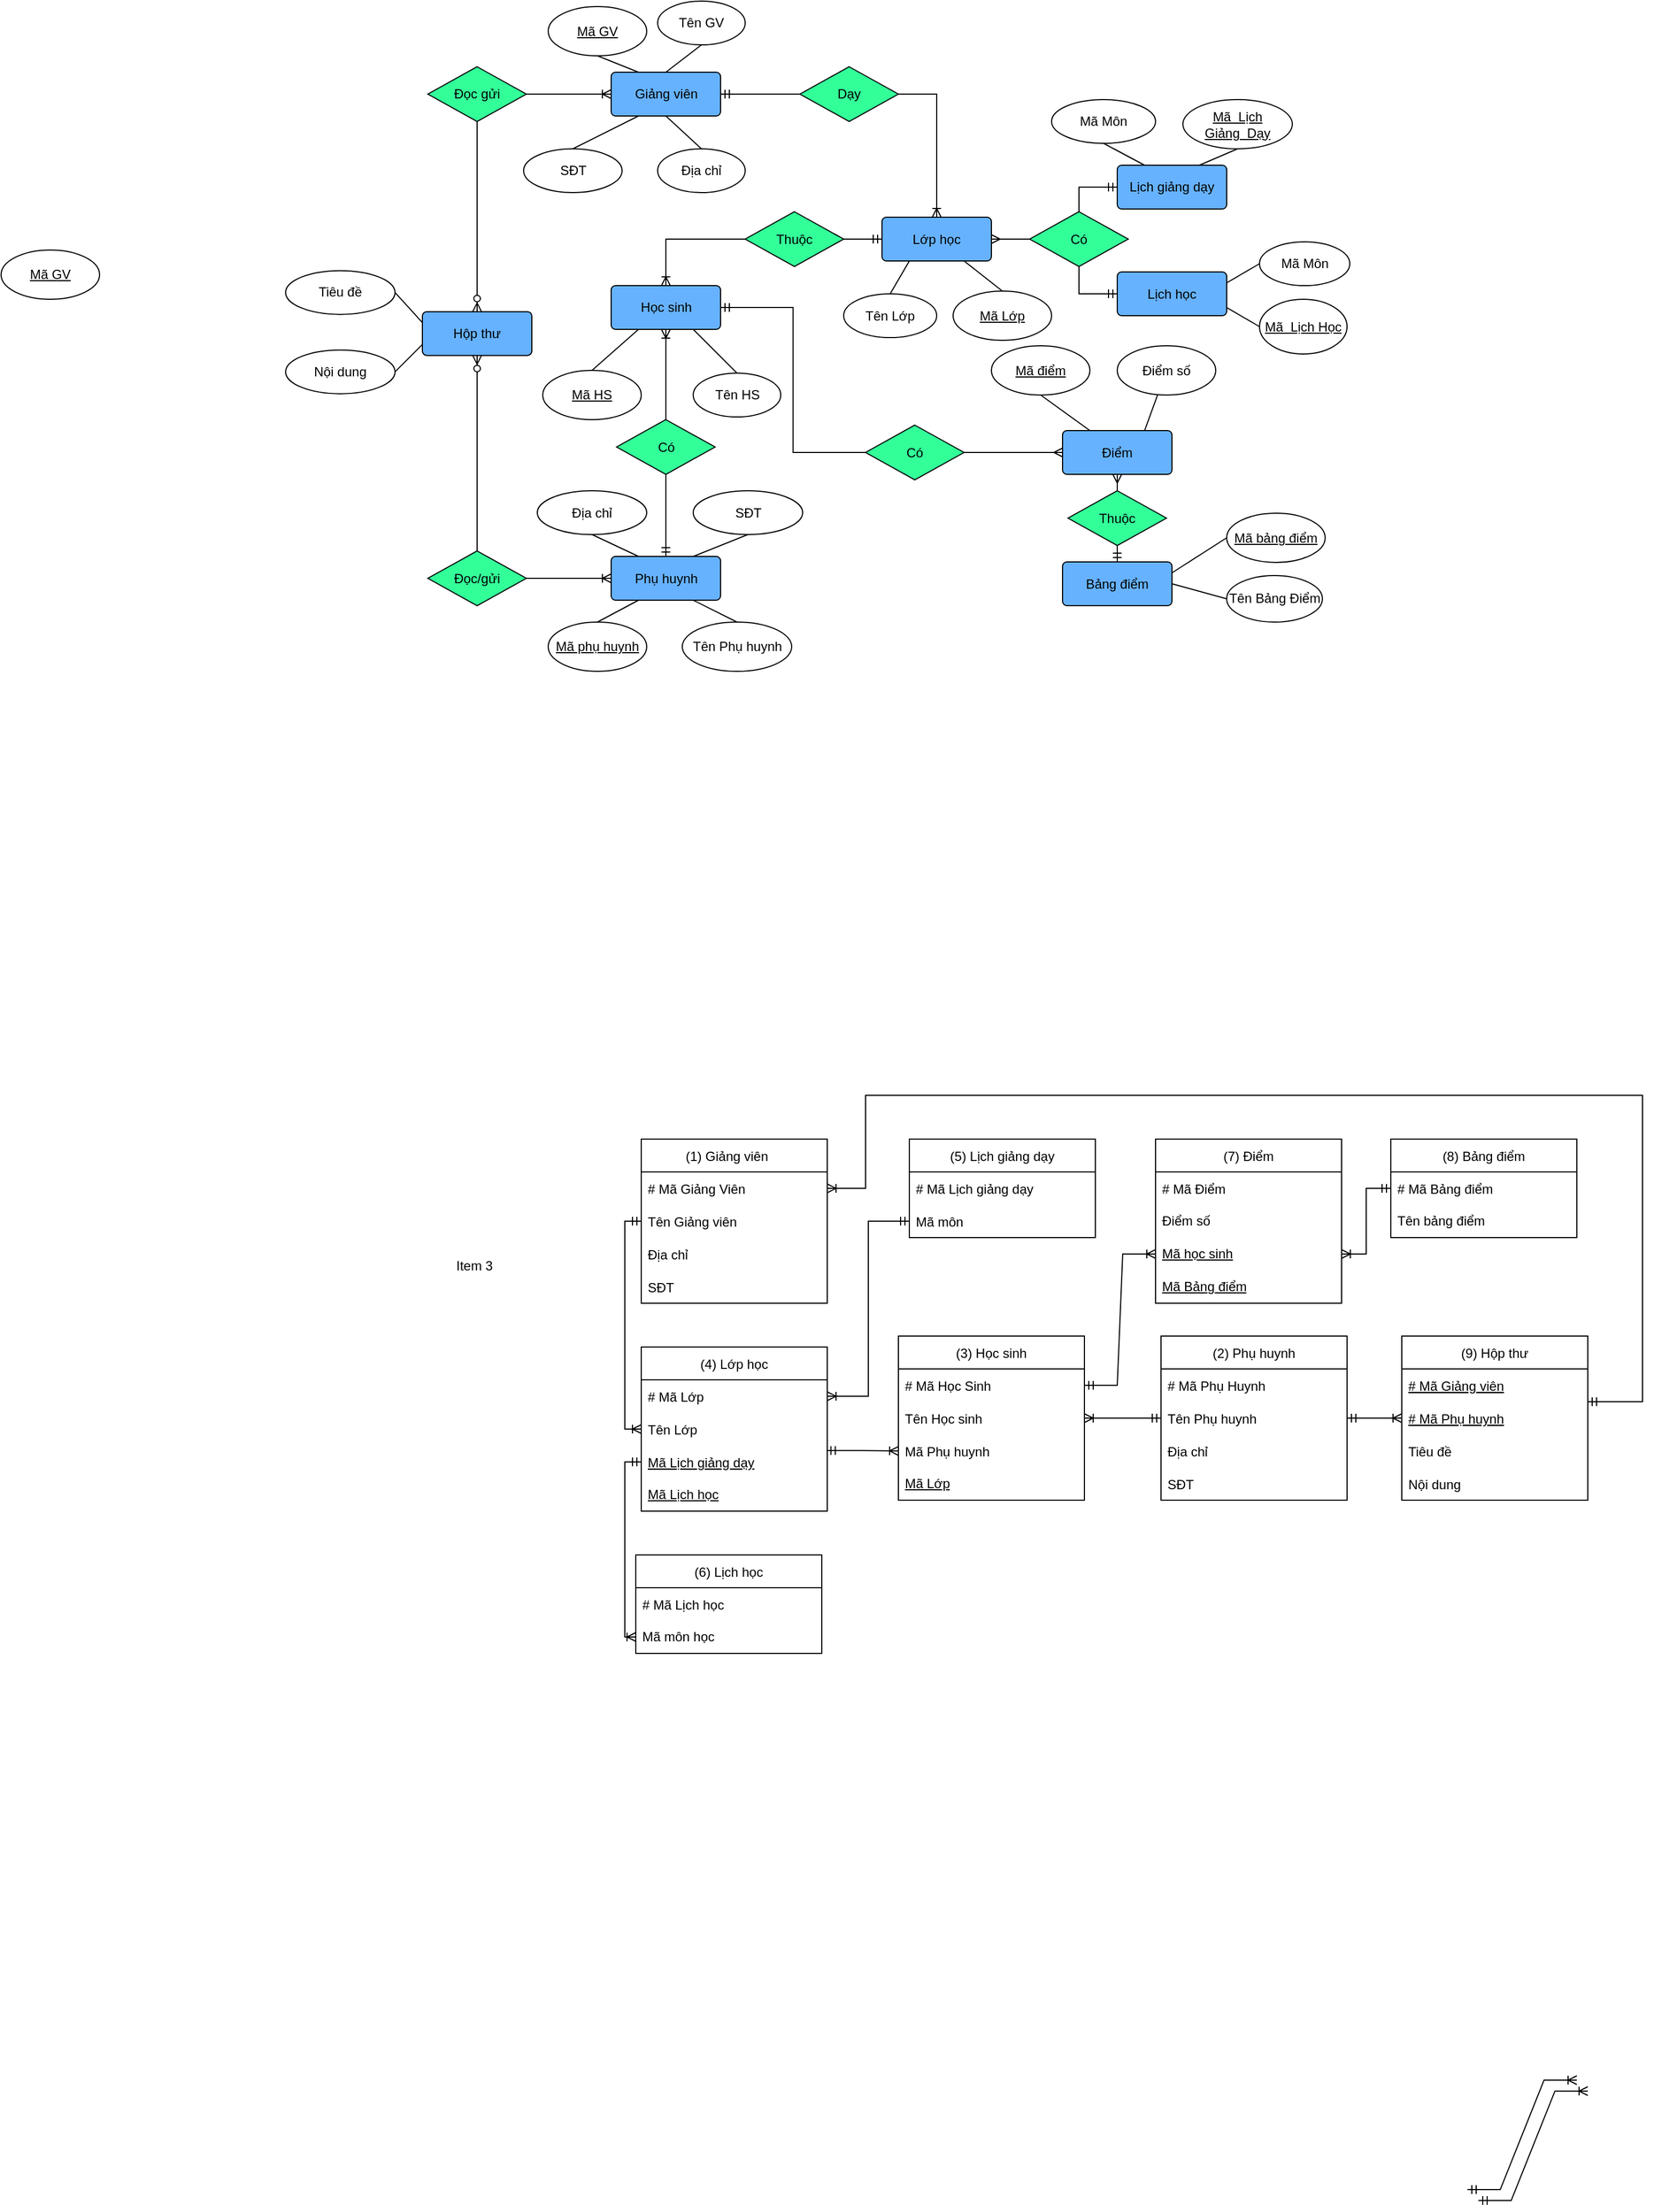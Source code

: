 <mxfile version="18.0.6" type="github">
  <diagram id="R2lEEEUBdFMjLlhIrx00" name="Page-1">
    <mxGraphModel dx="2071" dy="644" grid="1" gridSize="10" guides="1" tooltips="1" connect="1" arrows="1" fold="1" page="1" pageScale="1" pageWidth="850" pageHeight="1100" math="0" shadow="0" extFonts="Permanent Marker^https://fonts.googleapis.com/css?family=Permanent+Marker">
      <root>
        <mxCell id="0" />
        <mxCell id="1" parent="0" />
        <mxCell id="KhSIFXs5D1ar4IrCO--E-1" value="Điểm" style="rounded=1;arcSize=10;whiteSpace=wrap;html=1;align=center;fillColor=#66B2FF;" parent="1" vertex="1">
          <mxGeometry x="530" y="452.5" width="100" height="40" as="geometry" />
        </mxCell>
        <mxCell id="KhSIFXs5D1ar4IrCO--E-2" value="Phụ huynh" style="rounded=1;arcSize=10;whiteSpace=wrap;html=1;align=center;fillColor=#66B2FF;" parent="1" vertex="1">
          <mxGeometry x="117.5" y="567.5" width="100" height="40" as="geometry" />
        </mxCell>
        <mxCell id="KhSIFXs5D1ar4IrCO--E-3" value="Giảng viên" style="rounded=1;arcSize=10;whiteSpace=wrap;html=1;align=center;fillColor=#66B2FF;" parent="1" vertex="1">
          <mxGeometry x="117.5" y="125" width="100" height="40" as="geometry" />
        </mxCell>
        <mxCell id="KhSIFXs5D1ar4IrCO--E-4" value="Học sinh" style="rounded=1;arcSize=10;whiteSpace=wrap;html=1;align=center;fillColor=#66B2FF;" parent="1" vertex="1">
          <mxGeometry x="117.5" y="320" width="100" height="40" as="geometry" />
        </mxCell>
        <mxCell id="KhSIFXs5D1ar4IrCO--E-5" value="Hộp thư" style="rounded=1;arcSize=10;whiteSpace=wrap;html=1;align=center;fillColor=#66B2FF;" parent="1" vertex="1">
          <mxGeometry x="-55" y="343.82" width="100" height="40" as="geometry" />
        </mxCell>
        <mxCell id="KhSIFXs5D1ar4IrCO--E-6" value="Lớp học" style="rounded=1;arcSize=10;whiteSpace=wrap;html=1;align=center;fillColor=#66B2FF;" parent="1" vertex="1">
          <mxGeometry x="365" y="257.5" width="100" height="40" as="geometry" />
        </mxCell>
        <mxCell id="KhSIFXs5D1ar4IrCO--E-8" value="Lịch học" style="rounded=1;arcSize=10;whiteSpace=wrap;html=1;align=center;fillColor=#66B2FF;" parent="1" vertex="1">
          <mxGeometry x="580" y="307.5" width="100" height="40" as="geometry" />
        </mxCell>
        <mxCell id="KhSIFXs5D1ar4IrCO--E-9" value="Bảng điểm" style="rounded=1;arcSize=10;whiteSpace=wrap;html=1;align=center;fillColor=#66B2FF;" parent="1" vertex="1">
          <mxGeometry x="530" y="572.5" width="100" height="40" as="geometry" />
        </mxCell>
        <mxCell id="KhSIFXs5D1ar4IrCO--E-20" value="Có" style="shape=rhombus;perimeter=rhombusPerimeter;whiteSpace=wrap;html=1;align=center;fillColor=#33FF99;" parent="1" vertex="1">
          <mxGeometry x="350" y="447.5" width="90" height="50" as="geometry" />
        </mxCell>
        <mxCell id="KhSIFXs5D1ar4IrCO--E-22" value="" style="edgeStyle=orthogonalEdgeStyle;fontSize=12;html=1;endArrow=ERmandOne;rounded=0;entryX=1;entryY=0.5;entryDx=0;entryDy=0;exitX=0;exitY=0.5;exitDx=0;exitDy=0;" parent="1" source="KhSIFXs5D1ar4IrCO--E-20" target="KhSIFXs5D1ar4IrCO--E-4" edge="1">
          <mxGeometry width="100" height="100" relative="1" as="geometry">
            <mxPoint x="135" y="540" as="sourcePoint" />
            <mxPoint x="235" y="440" as="targetPoint" />
          </mxGeometry>
        </mxCell>
        <mxCell id="KhSIFXs5D1ar4IrCO--E-23" value="" style="fontSize=12;html=1;endArrow=ERmany;rounded=0;entryX=0;entryY=0.5;entryDx=0;entryDy=0;edgeStyle=orthogonalEdgeStyle;exitX=1;exitY=0.5;exitDx=0;exitDy=0;" parent="1" source="KhSIFXs5D1ar4IrCO--E-20" target="KhSIFXs5D1ar4IrCO--E-1" edge="1">
          <mxGeometry width="100" height="100" relative="1" as="geometry">
            <mxPoint x="350" y="270" as="sourcePoint" />
            <mxPoint x="330" y="257.5" as="targetPoint" />
          </mxGeometry>
        </mxCell>
        <mxCell id="KhSIFXs5D1ar4IrCO--E-28" value="Thuộc" style="shape=rhombus;perimeter=rhombusPerimeter;whiteSpace=wrap;html=1;align=center;fillColor=#33FF99;" parent="1" vertex="1">
          <mxGeometry x="535" y="507.5" width="90" height="50" as="geometry" />
        </mxCell>
        <mxCell id="KhSIFXs5D1ar4IrCO--E-30" value="" style="fontSize=12;html=1;endArrow=ERmany;rounded=0;exitX=0.5;exitY=0;exitDx=0;exitDy=0;entryX=0.5;entryY=1;entryDx=0;entryDy=0;edgeStyle=orthogonalEdgeStyle;" parent="1" source="KhSIFXs5D1ar4IrCO--E-28" target="KhSIFXs5D1ar4IrCO--E-1" edge="1">
          <mxGeometry width="100" height="100" relative="1" as="geometry">
            <mxPoint x="355" y="497.5" as="sourcePoint" />
            <mxPoint x="365" y="437.5" as="targetPoint" />
          </mxGeometry>
        </mxCell>
        <mxCell id="KhSIFXs5D1ar4IrCO--E-32" value="" style="fontSize=12;html=1;endArrow=ERmandOne;rounded=0;entryX=0.5;entryY=0;entryDx=0;entryDy=0;exitX=0.5;exitY=1;exitDx=0;exitDy=0;" parent="1" target="KhSIFXs5D1ar4IrCO--E-9" edge="1" source="KhSIFXs5D1ar4IrCO--E-28">
          <mxGeometry width="100" height="100" relative="1" as="geometry">
            <mxPoint x="655" y="507.5" as="sourcePoint" />
            <mxPoint x="715" y="447.5" as="targetPoint" />
          </mxGeometry>
        </mxCell>
        <mxCell id="KhSIFXs5D1ar4IrCO--E-37" value="Đọc gửi" style="shape=rhombus;perimeter=rhombusPerimeter;whiteSpace=wrap;html=1;align=center;fillColor=#33FF99;" parent="1" vertex="1">
          <mxGeometry x="-50" y="120" width="90" height="50" as="geometry" />
        </mxCell>
        <mxCell id="ePOtAiBUWgzQDEc9RO8Q-2" value="Mã GV" style="ellipse;whiteSpace=wrap;html=1;align=center;fontStyle=4;" parent="1" vertex="1">
          <mxGeometry x="60" y="65" width="90" height="45" as="geometry" />
        </mxCell>
        <mxCell id="ePOtAiBUWgzQDEc9RO8Q-3" value="Tên Phụ huynh&lt;span style=&quot;color: rgba(0, 0, 0, 0); font-family: monospace; font-size: 0px; text-align: start;&quot;&gt;%3CmxGraphModel%3E%3Croot%3E%3CmxCell%20id%3D%220%22%2F%3E%3CmxCell%20id%3D%221%22%20parent%3D%220%22%2F%3E%3CmxCell%20id%3D%222%22%20value%3D%22M%C3%A3%20GV%22%20style%3D%22ellipse%3BwhiteSpace%3Dwrap%3Bhtml%3D1%3Balign%3Dcenter%3BfontStyle%3D4%3B%22%20vertex%3D%221%22%20parent%3D%221%22%3E%3CmxGeometry%20x%3D%2240%22%20y%3D%2215%22%20width%3D%2290%22%20height%3D%2245%22%20as%3D%22geometry%22%2F%3E%3C%2FmxCell%3E%3C%2Froot%3E%3C%2FmxGraphModel&lt;/span&gt;" style="ellipse;whiteSpace=wrap;html=1;align=center;" parent="1" vertex="1">
          <mxGeometry x="182.5" y="627.5" width="100" height="45" as="geometry" />
        </mxCell>
        <mxCell id="ePOtAiBUWgzQDEc9RO8Q-4" value="Mã phụ huynh" style="ellipse;whiteSpace=wrap;html=1;align=center;fontStyle=4;" parent="1" vertex="1">
          <mxGeometry x="60" y="627.5" width="90" height="45" as="geometry" />
        </mxCell>
        <mxCell id="ePOtAiBUWgzQDEc9RO8Q-5" value="SĐT" style="ellipse;whiteSpace=wrap;html=1;align=center;" parent="1" vertex="1">
          <mxGeometry x="37.5" y="195" width="90" height="40" as="geometry" />
        </mxCell>
        <mxCell id="ePOtAiBUWgzQDEc9RO8Q-6" value="Địa chỉ" style="ellipse;whiteSpace=wrap;html=1;align=center;" parent="1" vertex="1">
          <mxGeometry x="160" y="195" width="80" height="40" as="geometry" />
        </mxCell>
        <mxCell id="ePOtAiBUWgzQDEc9RO8Q-7" value="" style="endArrow=none;html=1;rounded=0;exitX=0.5;exitY=1;exitDx=0;exitDy=0;entryX=0.25;entryY=0;entryDx=0;entryDy=0;" parent="1" source="ePOtAiBUWgzQDEc9RO8Q-2" target="KhSIFXs5D1ar4IrCO--E-3" edge="1">
          <mxGeometry relative="1" as="geometry">
            <mxPoint x="-230" y="130" as="sourcePoint" />
            <mxPoint x="-70" y="130" as="targetPoint" />
          </mxGeometry>
        </mxCell>
        <mxCell id="ePOtAiBUWgzQDEc9RO8Q-8" value="" style="endArrow=none;html=1;rounded=0;exitX=0.5;exitY=0;exitDx=0;exitDy=0;entryX=0.25;entryY=1;entryDx=0;entryDy=0;" parent="1" source="ePOtAiBUWgzQDEc9RO8Q-5" target="KhSIFXs5D1ar4IrCO--E-3" edge="1">
          <mxGeometry relative="1" as="geometry">
            <mxPoint x="102.5" y="100" as="sourcePoint" />
            <mxPoint x="152.5" y="135" as="targetPoint" />
          </mxGeometry>
        </mxCell>
        <mxCell id="ePOtAiBUWgzQDEc9RO8Q-9" value="" style="endArrow=none;html=1;rounded=0;exitX=0.5;exitY=0;exitDx=0;exitDy=0;entryX=0.5;entryY=1;entryDx=0;entryDy=0;" parent="1" source="ePOtAiBUWgzQDEc9RO8Q-6" target="KhSIFXs5D1ar4IrCO--E-3" edge="1">
          <mxGeometry relative="1" as="geometry">
            <mxPoint x="122.5" y="200" as="sourcePoint" />
            <mxPoint x="152.5" y="175" as="targetPoint" />
          </mxGeometry>
        </mxCell>
        <mxCell id="ePOtAiBUWgzQDEc9RO8Q-10" value="Mã HS" style="ellipse;whiteSpace=wrap;html=1;align=center;fontStyle=4;" parent="1" vertex="1">
          <mxGeometry x="55" y="397.5" width="90" height="45" as="geometry" />
        </mxCell>
        <mxCell id="ePOtAiBUWgzQDEc9RO8Q-12" value="Tên HS" style="ellipse;whiteSpace=wrap;html=1;align=center;" parent="1" vertex="1">
          <mxGeometry x="192.5" y="400" width="80" height="40" as="geometry" />
        </mxCell>
        <mxCell id="ePOtAiBUWgzQDEc9RO8Q-15" value="" style="endArrow=none;html=1;rounded=0;entryX=0.25;entryY=1;entryDx=0;entryDy=0;exitX=0.5;exitY=0;exitDx=0;exitDy=0;" parent="1" source="ePOtAiBUWgzQDEc9RO8Q-10" target="KhSIFXs5D1ar4IrCO--E-4" edge="1">
          <mxGeometry width="50" height="50" relative="1" as="geometry">
            <mxPoint x="20" y="620" as="sourcePoint" />
            <mxPoint x="70" y="570" as="targetPoint" />
          </mxGeometry>
        </mxCell>
        <mxCell id="ePOtAiBUWgzQDEc9RO8Q-16" value="" style="endArrow=none;html=1;rounded=0;entryX=0.75;entryY=1;entryDx=0;entryDy=0;exitX=0.5;exitY=0;exitDx=0;exitDy=0;" parent="1" source="ePOtAiBUWgzQDEc9RO8Q-12" target="KhSIFXs5D1ar4IrCO--E-4" edge="1">
          <mxGeometry width="50" height="50" relative="1" as="geometry">
            <mxPoint x="105" y="452.5" as="sourcePoint" />
            <mxPoint x="192.5" y="330" as="targetPoint" />
          </mxGeometry>
        </mxCell>
        <mxCell id="ePOtAiBUWgzQDEc9RO8Q-18" value="Mã GV" style="ellipse;whiteSpace=wrap;html=1;align=center;fontStyle=4;" parent="1" vertex="1">
          <mxGeometry x="-440" y="287.5" width="90" height="45" as="geometry" />
        </mxCell>
        <mxCell id="ePOtAiBUWgzQDEc9RO8Q-19" value="Địa chỉ" style="ellipse;whiteSpace=wrap;html=1;align=center;" parent="1" vertex="1">
          <mxGeometry x="50" y="507.5" width="100" height="40" as="geometry" />
        </mxCell>
        <mxCell id="ePOtAiBUWgzQDEc9RO8Q-20" value="" style="endArrow=none;html=1;rounded=0;entryX=0.25;entryY=0;entryDx=0;entryDy=0;exitX=0.5;exitY=1;exitDx=0;exitDy=0;" parent="1" source="ePOtAiBUWgzQDEc9RO8Q-19" target="KhSIFXs5D1ar4IrCO--E-2" edge="1">
          <mxGeometry width="50" height="50" relative="1" as="geometry">
            <mxPoint x="-20" y="772.5" as="sourcePoint" />
            <mxPoint x="30" y="722.5" as="targetPoint" />
          </mxGeometry>
        </mxCell>
        <mxCell id="ePOtAiBUWgzQDEc9RO8Q-21" value="" style="endArrow=none;html=1;rounded=0;exitX=0.5;exitY=0;exitDx=0;exitDy=0;entryX=0.75;entryY=1;entryDx=0;entryDy=0;" parent="1" source="ePOtAiBUWgzQDEc9RO8Q-3" target="KhSIFXs5D1ar4IrCO--E-2" edge="1">
          <mxGeometry width="50" height="50" relative="1" as="geometry">
            <mxPoint x="-140" y="782.5" as="sourcePoint" />
            <mxPoint x="190" y="617.5" as="targetPoint" />
          </mxGeometry>
        </mxCell>
        <mxCell id="ePOtAiBUWgzQDEc9RO8Q-22" value="" style="endArrow=none;html=1;rounded=0;entryX=0.5;entryY=0;entryDx=0;entryDy=0;exitX=0.25;exitY=1;exitDx=0;exitDy=0;" parent="1" source="KhSIFXs5D1ar4IrCO--E-2" target="ePOtAiBUWgzQDEc9RO8Q-4" edge="1">
          <mxGeometry width="50" height="50" relative="1" as="geometry">
            <mxPoint x="-130" y="792.5" as="sourcePoint" />
            <mxPoint x="-80" y="742.5" as="targetPoint" />
          </mxGeometry>
        </mxCell>
        <mxCell id="ePOtAiBUWgzQDEc9RO8Q-23" value="Nội dung" style="ellipse;whiteSpace=wrap;html=1;align=center;" parent="1" vertex="1">
          <mxGeometry x="-180" y="378.82" width="100" height="40" as="geometry" />
        </mxCell>
        <mxCell id="ePOtAiBUWgzQDEc9RO8Q-24" value="Tiêu đề" style="ellipse;whiteSpace=wrap;html=1;align=center;" parent="1" vertex="1">
          <mxGeometry x="-180" y="306.32" width="100" height="40" as="geometry" />
        </mxCell>
        <mxCell id="ePOtAiBUWgzQDEc9RO8Q-28" value="" style="endArrow=none;html=1;rounded=0;exitX=0;exitY=0.75;exitDx=0;exitDy=0;entryX=1;entryY=0.5;entryDx=0;entryDy=0;" parent="1" source="KhSIFXs5D1ar4IrCO--E-5" target="ePOtAiBUWgzQDEc9RO8Q-23" edge="1">
          <mxGeometry width="50" height="50" relative="1" as="geometry">
            <mxPoint x="-75" y="431.32" as="sourcePoint" />
            <mxPoint x="-110" y="461.32" as="targetPoint" />
          </mxGeometry>
        </mxCell>
        <mxCell id="ePOtAiBUWgzQDEc9RO8Q-29" value="" style="endArrow=none;html=1;rounded=0;exitX=1;exitY=0.5;exitDx=0;exitDy=0;entryX=0;entryY=0.25;entryDx=0;entryDy=0;" parent="1" source="ePOtAiBUWgzQDEc9RO8Q-24" target="KhSIFXs5D1ar4IrCO--E-5" edge="1">
          <mxGeometry width="50" height="50" relative="1" as="geometry">
            <mxPoint x="-325" y="371.32" as="sourcePoint" />
            <mxPoint x="-100" y="421.32" as="targetPoint" />
          </mxGeometry>
        </mxCell>
        <mxCell id="ePOtAiBUWgzQDEc9RO8Q-32" style="edgeStyle=orthogonalEdgeStyle;rounded=0;orthogonalLoop=1;jettySize=auto;html=1;exitX=0.5;exitY=1;exitDx=0;exitDy=0;" parent="1" source="ePOtAiBUWgzQDEc9RO8Q-23" target="ePOtAiBUWgzQDEc9RO8Q-23" edge="1">
          <mxGeometry relative="1" as="geometry" />
        </mxCell>
        <mxCell id="ePOtAiBUWgzQDEc9RO8Q-33" value="Điểm số" style="ellipse;whiteSpace=wrap;html=1;align=center;" parent="1" vertex="1">
          <mxGeometry x="580" y="375" width="90" height="45" as="geometry" />
        </mxCell>
        <mxCell id="ePOtAiBUWgzQDEc9RO8Q-34" value="" style="endArrow=none;html=1;rounded=0;entryX=0.75;entryY=0;entryDx=0;entryDy=0;" parent="1" source="ePOtAiBUWgzQDEc9RO8Q-33" target="KhSIFXs5D1ar4IrCO--E-1" edge="1">
          <mxGeometry width="50" height="50" relative="1" as="geometry">
            <mxPoint x="447.5" y="147.5" as="sourcePoint" />
            <mxPoint x="497.5" y="97.5" as="targetPoint" />
          </mxGeometry>
        </mxCell>
        <mxCell id="ePOtAiBUWgzQDEc9RO8Q-36" value="Mã điểm" style="ellipse;whiteSpace=wrap;html=1;align=center;fontStyle=4;" parent="1" vertex="1">
          <mxGeometry x="465" y="375" width="90" height="45" as="geometry" />
        </mxCell>
        <mxCell id="ePOtAiBUWgzQDEc9RO8Q-37" value="" style="endArrow=none;html=1;rounded=0;exitX=0.25;exitY=0;exitDx=0;exitDy=0;entryX=0.5;entryY=1;entryDx=0;entryDy=0;" parent="1" source="KhSIFXs5D1ar4IrCO--E-1" target="ePOtAiBUWgzQDEc9RO8Q-36" edge="1">
          <mxGeometry width="50" height="50" relative="1" as="geometry">
            <mxPoint x="360" y="80" as="sourcePoint" />
            <mxPoint x="410" y="30" as="targetPoint" />
          </mxGeometry>
        </mxCell>
        <mxCell id="m92qogi524O14ZuCxTjD-8" value="Mã Lớp" style="ellipse;whiteSpace=wrap;html=1;align=center;fontStyle=4;" parent="1" vertex="1">
          <mxGeometry x="430" y="325" width="90" height="45" as="geometry" />
        </mxCell>
        <mxCell id="m92qogi524O14ZuCxTjD-9" value="Tên Lớp" style="ellipse;whiteSpace=wrap;html=1;align=center;" parent="1" vertex="1">
          <mxGeometry x="330" y="327.5" width="85" height="40" as="geometry" />
        </mxCell>
        <mxCell id="m92qogi524O14ZuCxTjD-10" value="" style="endArrow=none;html=1;rounded=0;entryX=0.5;entryY=0;entryDx=0;entryDy=0;exitX=0.75;exitY=1;exitDx=0;exitDy=0;" parent="1" source="KhSIFXs5D1ar4IrCO--E-6" target="m92qogi524O14ZuCxTjD-8" edge="1">
          <mxGeometry width="50" height="50" relative="1" as="geometry">
            <mxPoint x="420" y="337.5" as="sourcePoint" />
            <mxPoint x="520.0" y="155" as="targetPoint" />
          </mxGeometry>
        </mxCell>
        <mxCell id="m92qogi524O14ZuCxTjD-11" value="" style="endArrow=none;html=1;rounded=0;exitX=0.25;exitY=1;exitDx=0;exitDy=0;entryX=0.5;entryY=0;entryDx=0;entryDy=0;" parent="1" source="KhSIFXs5D1ar4IrCO--E-6" target="m92qogi524O14ZuCxTjD-9" edge="1">
          <mxGeometry width="50" height="50" relative="1" as="geometry">
            <mxPoint x="485" y="297.5" as="sourcePoint" />
            <mxPoint x="510.0" y="275" as="targetPoint" />
          </mxGeometry>
        </mxCell>
        <mxCell id="m92qogi524O14ZuCxTjD-14" value="Mã&amp;nbsp; Lịch Học" style="ellipse;whiteSpace=wrap;html=1;align=center;fontStyle=4;" parent="1" vertex="1">
          <mxGeometry x="710" y="332.5" width="80" height="50" as="geometry" />
        </mxCell>
        <mxCell id="m92qogi524O14ZuCxTjD-15" value="Mã&amp;nbsp;&lt;span style=&quot;color: rgba(0, 0, 0, 0); font-family: monospace; font-size: 0px; text-align: start;&quot;&gt;%3CmxGraphModel%3E%3Croot%3E%3CmxCell%20id%3D%220%22%2F%3E%3CmxCell%20id%3D%221%22%20parent%3D%220%22%2F%3E%3CmxCell%20id%3D%222%22%20value%3D%22T%C3%AAn%20HS%22%20style%3D%22ellipse%3BwhiteSpace%3Dwrap%3Bhtml%3D1%3Balign%3Dcenter%3B%22%20vertex%3D%221%22%20parent%3D%221%22%3E%3CmxGeometry%20x%3D%22230%22%20y%3D%22467.5%22%20width%3D%2280%22%20height%3D%2240%22%20as%3D%22geometry%22%2F%3E%3C%2FmxCell%3E%3C%2Froot%3E%3C%2FmxGraphModel%3E&amp;nbsp;&amp;nbsp;&lt;/span&gt;Môn" style="ellipse;whiteSpace=wrap;html=1;align=center;" parent="1" vertex="1">
          <mxGeometry x="710" y="280" width="82.5" height="40" as="geometry" />
        </mxCell>
        <mxCell id="m92qogi524O14ZuCxTjD-16" value="Có" style="shape=rhombus;perimeter=rhombusPerimeter;whiteSpace=wrap;html=1;align=center;fillColor=#33FF99;" parent="1" vertex="1">
          <mxGeometry x="500" y="252.5" width="90" height="50" as="geometry" />
        </mxCell>
        <mxCell id="m92qogi524O14ZuCxTjD-23" value="" style="fontSize=12;html=1;endArrow=ERmandOne;rounded=0;entryX=0;entryY=0.5;entryDx=0;entryDy=0;exitX=0.5;exitY=1;exitDx=0;exitDy=0;edgeStyle=orthogonalEdgeStyle;" parent="1" source="m92qogi524O14ZuCxTjD-16" target="KhSIFXs5D1ar4IrCO--E-8" edge="1">
          <mxGeometry width="100" height="100" relative="1" as="geometry">
            <mxPoint x="575" y="545" as="sourcePoint" />
            <mxPoint x="675" y="445" as="targetPoint" />
          </mxGeometry>
        </mxCell>
        <mxCell id="m92qogi524O14ZuCxTjD-24" value="" style="endArrow=none;html=1;rounded=0;entryX=1;entryY=0.813;entryDx=0;entryDy=0;exitX=0;exitY=0.5;exitDx=0;exitDy=0;entryPerimeter=0;" parent="1" source="m92qogi524O14ZuCxTjD-14" target="KhSIFXs5D1ar4IrCO--E-8" edge="1">
          <mxGeometry relative="1" as="geometry">
            <mxPoint x="365" y="300" as="sourcePoint" />
            <mxPoint x="525" y="300" as="targetPoint" />
          </mxGeometry>
        </mxCell>
        <mxCell id="m92qogi524O14ZuCxTjD-25" value="" style="endArrow=none;html=1;rounded=0;entryX=1;entryY=0.25;entryDx=0;entryDy=0;exitX=0;exitY=0.5;exitDx=0;exitDy=0;" parent="1" source="m92qogi524O14ZuCxTjD-15" target="KhSIFXs5D1ar4IrCO--E-8" edge="1">
          <mxGeometry relative="1" as="geometry">
            <mxPoint x="750" y="283" as="sourcePoint" />
            <mxPoint x="705" y="340" as="targetPoint" />
          </mxGeometry>
        </mxCell>
        <mxCell id="m92qogi524O14ZuCxTjD-31" value="Mã bảng điểm" style="ellipse;whiteSpace=wrap;html=1;align=center;fontStyle=4;" parent="1" vertex="1">
          <mxGeometry x="680" y="528" width="90" height="45" as="geometry" />
        </mxCell>
        <mxCell id="m92qogi524O14ZuCxTjD-32" value="" style="endArrow=none;html=1;rounded=0;exitX=1;exitY=0.25;exitDx=0;exitDy=0;entryX=0;entryY=0.5;entryDx=0;entryDy=0;" parent="1" source="KhSIFXs5D1ar4IrCO--E-9" target="m92qogi524O14ZuCxTjD-31" edge="1">
          <mxGeometry relative="1" as="geometry">
            <mxPoint x="770" y="147.5" as="sourcePoint" />
            <mxPoint x="930" y="147.5" as="targetPoint" />
          </mxGeometry>
        </mxCell>
        <mxCell id="xp-hwR9RHrMCirtAam_R-1" value="Tên GV" style="ellipse;whiteSpace=wrap;html=1;align=center;" parent="1" vertex="1">
          <mxGeometry x="160" y="60" width="80" height="40" as="geometry" />
        </mxCell>
        <mxCell id="xp-hwR9RHrMCirtAam_R-2" value="" style="endArrow=none;html=1;rounded=0;exitX=0.5;exitY=1;exitDx=0;exitDy=0;entryX=0.5;entryY=0;entryDx=0;entryDy=0;" parent="1" source="xp-hwR9RHrMCirtAam_R-1" target="KhSIFXs5D1ar4IrCO--E-3" edge="1">
          <mxGeometry relative="1" as="geometry">
            <mxPoint x="105" y="80" as="sourcePoint" />
            <mxPoint x="152.5" y="135" as="targetPoint" />
          </mxGeometry>
        </mxCell>
        <mxCell id="xp-hwR9RHrMCirtAam_R-3" value="SĐT" style="ellipse;whiteSpace=wrap;html=1;align=center;" parent="1" vertex="1">
          <mxGeometry x="192.5" y="507.5" width="100" height="40" as="geometry" />
        </mxCell>
        <mxCell id="xp-hwR9RHrMCirtAam_R-4" value="" style="endArrow=none;html=1;rounded=0;entryX=0.75;entryY=0;entryDx=0;entryDy=0;exitX=0.5;exitY=1;exitDx=0;exitDy=0;" parent="1" source="xp-hwR9RHrMCirtAam_R-3" target="KhSIFXs5D1ar4IrCO--E-2" edge="1">
          <mxGeometry width="50" height="50" relative="1" as="geometry">
            <mxPoint x="95" y="447.5" as="sourcePoint" />
            <mxPoint x="192.5" y="537.5" as="targetPoint" />
          </mxGeometry>
        </mxCell>
        <mxCell id="xp-hwR9RHrMCirtAam_R-8" value="Có" style="shape=rhombus;perimeter=rhombusPerimeter;whiteSpace=wrap;html=1;align=center;fillColor=#33FF99;" parent="1" vertex="1">
          <mxGeometry x="122.5" y="442.5" width="90" height="50" as="geometry" />
        </mxCell>
        <mxCell id="xp-hwR9RHrMCirtAam_R-9" value="" style="fontSize=12;html=1;endArrow=ERmandOne;rounded=0;entryX=0.5;entryY=0;entryDx=0;entryDy=0;exitX=0.5;exitY=1;exitDx=0;exitDy=0;" parent="1" source="xp-hwR9RHrMCirtAam_R-8" target="KhSIFXs5D1ar4IrCO--E-2" edge="1">
          <mxGeometry width="100" height="100" relative="1" as="geometry">
            <mxPoint x="80" y="617.5" as="sourcePoint" />
            <mxPoint x="180" y="517.5" as="targetPoint" />
          </mxGeometry>
        </mxCell>
        <mxCell id="xp-hwR9RHrMCirtAam_R-11" value="" style="fontSize=12;html=1;endArrow=ERoneToMany;rounded=0;entryX=0.5;entryY=1;entryDx=0;entryDy=0;exitX=0.5;exitY=0;exitDx=0;exitDy=0;" parent="1" source="xp-hwR9RHrMCirtAam_R-8" target="KhSIFXs5D1ar4IrCO--E-4" edge="1">
          <mxGeometry width="100" height="100" relative="1" as="geometry">
            <mxPoint x="150" y="510" as="sourcePoint" />
            <mxPoint x="250" y="410" as="targetPoint" />
          </mxGeometry>
        </mxCell>
        <mxCell id="xp-hwR9RHrMCirtAam_R-14" value="" style="edgeStyle=orthogonalEdgeStyle;fontSize=12;html=1;endArrow=ERoneToMany;rounded=0;entryX=0;entryY=0.5;entryDx=0;entryDy=0;exitX=1;exitY=0.5;exitDx=0;exitDy=0;" parent="1" source="KhSIFXs5D1ar4IrCO--E-37" target="KhSIFXs5D1ar4IrCO--E-3" edge="1">
          <mxGeometry width="100" height="100" relative="1" as="geometry">
            <mxPoint x="-67.5" y="120.0" as="sourcePoint" />
            <mxPoint x="-40" y="120.0" as="targetPoint" />
          </mxGeometry>
        </mxCell>
        <mxCell id="xp-hwR9RHrMCirtAam_R-15" value="" style="edgeStyle=orthogonalEdgeStyle;fontSize=12;html=1;endArrow=ERzeroToMany;endFill=1;rounded=0;exitX=0.5;exitY=1;exitDx=0;exitDy=0;entryX=0.5;entryY=0;entryDx=0;entryDy=0;" parent="1" source="KhSIFXs5D1ar4IrCO--E-37" target="KhSIFXs5D1ar4IrCO--E-5" edge="1">
          <mxGeometry width="100" height="100" relative="1" as="geometry">
            <mxPoint x="10" y="580.0" as="sourcePoint" />
            <mxPoint x="-40" y="220" as="targetPoint" />
          </mxGeometry>
        </mxCell>
        <mxCell id="xp-hwR9RHrMCirtAam_R-16" value="" style="edgeStyle=entityRelationEdgeStyle;fontSize=12;html=1;endArrow=ERmany;rounded=0;exitX=0;exitY=0.5;exitDx=0;exitDy=0;entryX=1;entryY=0.5;entryDx=0;entryDy=0;" parent="1" source="m92qogi524O14ZuCxTjD-16" target="KhSIFXs5D1ar4IrCO--E-6" edge="1">
          <mxGeometry width="100" height="100" relative="1" as="geometry">
            <mxPoint x="540" y="270" as="sourcePoint" />
            <mxPoint x="475" y="270" as="targetPoint" />
          </mxGeometry>
        </mxCell>
        <mxCell id="xp-hwR9RHrMCirtAam_R-18" style="edgeStyle=orthogonalEdgeStyle;rounded=0;orthogonalLoop=1;jettySize=auto;html=1;exitX=0.5;exitY=1;exitDx=0;exitDy=0;" parent="1" source="ePOtAiBUWgzQDEc9RO8Q-23" target="ePOtAiBUWgzQDEc9RO8Q-23" edge="1">
          <mxGeometry relative="1" as="geometry" />
        </mxCell>
        <mxCell id="xp-hwR9RHrMCirtAam_R-20" value="Tên Bảng Điểm" style="ellipse;whiteSpace=wrap;html=1;align=center;" parent="1" vertex="1">
          <mxGeometry x="680" y="585" width="87.5" height="42.5" as="geometry" />
        </mxCell>
        <mxCell id="xp-hwR9RHrMCirtAam_R-21" value="" style="endArrow=none;html=1;rounded=0;exitX=1;exitY=0.5;exitDx=0;exitDy=0;entryX=0;entryY=0.5;entryDx=0;entryDy=0;" parent="1" source="KhSIFXs5D1ar4IrCO--E-9" target="xp-hwR9RHrMCirtAam_R-20" edge="1">
          <mxGeometry width="50" height="50" relative="1" as="geometry">
            <mxPoint x="745" y="332.5" as="sourcePoint" />
            <mxPoint x="703" y="660" as="targetPoint" />
          </mxGeometry>
        </mxCell>
        <mxCell id="ANgWnDD1mnwX0dB6Oqj2-7" value="" style="edgeStyle=orthogonalEdgeStyle;fontSize=12;html=1;endArrow=ERoneToMany;rounded=0;exitX=1;exitY=0.5;exitDx=0;exitDy=0;entryX=0.5;entryY=0;entryDx=0;entryDy=0;" edge="1" parent="1" source="ANgWnDD1mnwX0dB6Oqj2-20" target="KhSIFXs5D1ar4IrCO--E-6">
          <mxGeometry width="100" height="100" relative="1" as="geometry">
            <mxPoint x="340" y="207.5" as="sourcePoint" />
            <mxPoint x="440" y="107.5" as="targetPoint" />
          </mxGeometry>
        </mxCell>
        <mxCell id="ANgWnDD1mnwX0dB6Oqj2-8" value="Thuộc" style="shape=rhombus;perimeter=rhombusPerimeter;whiteSpace=wrap;html=1;align=center;fillColor=#33FF99;" vertex="1" parent="1">
          <mxGeometry x="240" y="252.5" width="90" height="50" as="geometry" />
        </mxCell>
        <mxCell id="ANgWnDD1mnwX0dB6Oqj2-9" value="" style="edgeStyle=orthogonalEdgeStyle;fontSize=12;html=1;endArrow=ERmandOne;rounded=0;entryX=0;entryY=0.5;entryDx=0;entryDy=0;exitX=1;exitY=0.5;exitDx=0;exitDy=0;" edge="1" parent="1" source="ANgWnDD1mnwX0dB6Oqj2-8" target="KhSIFXs5D1ar4IrCO--E-6">
          <mxGeometry width="100" height="100" relative="1" as="geometry">
            <mxPoint x="260" y="222.5" as="sourcePoint" />
            <mxPoint x="167.5" y="267.5" as="targetPoint" />
          </mxGeometry>
        </mxCell>
        <mxCell id="ANgWnDD1mnwX0dB6Oqj2-11" value="" style="edgeStyle=orthogonalEdgeStyle;fontSize=12;html=1;endArrow=ERoneToMany;rounded=0;exitX=0;exitY=0.5;exitDx=0;exitDy=0;entryX=0.5;entryY=0;entryDx=0;entryDy=0;" edge="1" parent="1" source="ANgWnDD1mnwX0dB6Oqj2-8" target="KhSIFXs5D1ar4IrCO--E-4">
          <mxGeometry width="100" height="100" relative="1" as="geometry">
            <mxPoint x="280" y="387.5" as="sourcePoint" />
            <mxPoint x="307.5" y="387.5" as="targetPoint" />
          </mxGeometry>
        </mxCell>
        <mxCell id="ANgWnDD1mnwX0dB6Oqj2-12" value="Lịch giảng dạy" style="rounded=1;arcSize=10;whiteSpace=wrap;html=1;align=center;fillColor=#66B2FF;" vertex="1" parent="1">
          <mxGeometry x="580" y="210" width="100" height="40" as="geometry" />
        </mxCell>
        <mxCell id="ANgWnDD1mnwX0dB6Oqj2-13" value="" style="edgeStyle=orthogonalEdgeStyle;fontSize=12;html=1;endArrow=ERmandOne;rounded=0;entryX=0;entryY=0.5;entryDx=0;entryDy=0;exitX=0.5;exitY=0;exitDx=0;exitDy=0;" edge="1" parent="1" target="ANgWnDD1mnwX0dB6Oqj2-12" source="m92qogi524O14ZuCxTjD-16">
          <mxGeometry width="100" height="100" relative="1" as="geometry">
            <mxPoint x="550" y="245" as="sourcePoint" />
            <mxPoint x="610" y="375" as="targetPoint" />
          </mxGeometry>
        </mxCell>
        <mxCell id="ANgWnDD1mnwX0dB6Oqj2-14" value="Mã&amp;nbsp; Lịch &lt;br&gt;Giảng&amp;nbsp; Dạy" style="ellipse;whiteSpace=wrap;html=1;align=center;fontStyle=4;" vertex="1" parent="1">
          <mxGeometry x="640" y="150" width="100" height="45" as="geometry" />
        </mxCell>
        <mxCell id="ANgWnDD1mnwX0dB6Oqj2-15" value="Mã&amp;nbsp;&lt;span style=&quot;color: rgba(0, 0, 0, 0); font-family: monospace; font-size: 0px; text-align: start;&quot;&gt;%3CmxGraphModel%3E%3Croot%3E%3CmxCell%20id%3D%220%22%2F%3E%3CmxCell%20id%3D%221%22%20parent%3D%220%22%2F%3E%3CmxCell%20id%3D%222%22%20value%3D%22T%C3%AAn%20HS%22%20style%3D%22ellipse%3BwhiteSpace%3Dwrap%3Bhtml%3D1%3Balign%3Dcenter%3B%22%20vertex%3D%221%22%20parent%3D%221%22%3E%3CmxGeometry%20x%3D%22230%22%20y%3D%22467.5%22%20width%3D%2280%22%20height%3D%2240%22%20as%3D%22geometry%22%2F%3E%3C%2FmxCell%3E%3C%2Froot%3E%3C%2FmxGraphModel%3E&amp;nbsp;&amp;nbsp;&lt;/span&gt;Môn" style="ellipse;whiteSpace=wrap;html=1;align=center;" vertex="1" parent="1">
          <mxGeometry x="520" y="150" width="95" height="40" as="geometry" />
        </mxCell>
        <mxCell id="ANgWnDD1mnwX0dB6Oqj2-16" value="" style="endArrow=none;html=1;rounded=0;exitX=0.75;exitY=0;exitDx=0;exitDy=0;entryX=0.5;entryY=1;entryDx=0;entryDy=0;" edge="1" parent="1" source="ANgWnDD1mnwX0dB6Oqj2-12" target="ANgWnDD1mnwX0dB6Oqj2-14">
          <mxGeometry width="50" height="50" relative="1" as="geometry">
            <mxPoint x="610" y="170" as="sourcePoint" />
            <mxPoint x="660" y="120" as="targetPoint" />
          </mxGeometry>
        </mxCell>
        <mxCell id="ANgWnDD1mnwX0dB6Oqj2-17" value="" style="endArrow=none;html=1;rounded=0;entryX=0.5;entryY=1;entryDx=0;entryDy=0;exitX=0.25;exitY=0;exitDx=0;exitDy=0;" edge="1" parent="1" source="ANgWnDD1mnwX0dB6Oqj2-12" target="ANgWnDD1mnwX0dB6Oqj2-15">
          <mxGeometry width="50" height="50" relative="1" as="geometry">
            <mxPoint x="580" y="380" as="sourcePoint" />
            <mxPoint x="630" y="330" as="targetPoint" />
          </mxGeometry>
        </mxCell>
        <mxCell id="ANgWnDD1mnwX0dB6Oqj2-20" value="Dạy" style="shape=rhombus;perimeter=rhombusPerimeter;whiteSpace=wrap;html=1;align=center;fillColor=#33FF99;" vertex="1" parent="1">
          <mxGeometry x="290" y="120" width="90" height="50" as="geometry" />
        </mxCell>
        <mxCell id="ANgWnDD1mnwX0dB6Oqj2-31" style="edgeStyle=none;rounded=0;orthogonalLoop=1;jettySize=auto;html=1;exitX=0.5;exitY=1;exitDx=0;exitDy=0;" edge="1" parent="1" source="ePOtAiBUWgzQDEc9RO8Q-23" target="ePOtAiBUWgzQDEc9RO8Q-23">
          <mxGeometry relative="1" as="geometry" />
        </mxCell>
        <mxCell id="ANgWnDD1mnwX0dB6Oqj2-36" style="edgeStyle=orthogonalEdgeStyle;rounded=0;orthogonalLoop=1;jettySize=auto;html=1;exitX=0.5;exitY=1;exitDx=0;exitDy=0;" edge="1" parent="1" source="ePOtAiBUWgzQDEc9RO8Q-24" target="ePOtAiBUWgzQDEc9RO8Q-24">
          <mxGeometry relative="1" as="geometry" />
        </mxCell>
        <mxCell id="ANgWnDD1mnwX0dB6Oqj2-37" value="Đọc/gửi" style="shape=rhombus;perimeter=rhombusPerimeter;whiteSpace=wrap;html=1;align=center;fillColor=#33FF99;" vertex="1" parent="1">
          <mxGeometry x="-50" y="562.5" width="90" height="50" as="geometry" />
        </mxCell>
        <mxCell id="ANgWnDD1mnwX0dB6Oqj2-38" value="" style="edgeStyle=orthogonalEdgeStyle;fontSize=12;html=1;endArrow=ERzeroToMany;endFill=1;rounded=0;entryX=0.5;entryY=1;entryDx=0;entryDy=0;exitX=0.5;exitY=0;exitDx=0;exitDy=0;" edge="1" parent="1" source="ANgWnDD1mnwX0dB6Oqj2-37" target="KhSIFXs5D1ar4IrCO--E-5">
          <mxGeometry width="100" height="100" relative="1" as="geometry">
            <mxPoint x="-50" y="490" as="sourcePoint" />
            <mxPoint x="-110" y="327.5" as="targetPoint" />
          </mxGeometry>
        </mxCell>
        <mxCell id="ANgWnDD1mnwX0dB6Oqj2-42" value="" style="edgeStyle=orthogonalEdgeStyle;fontSize=12;html=1;endArrow=ERoneToMany;rounded=0;entryX=0;entryY=0.5;entryDx=0;entryDy=0;exitX=1;exitY=0.5;exitDx=0;exitDy=0;" edge="1" parent="1" source="ANgWnDD1mnwX0dB6Oqj2-37" target="KhSIFXs5D1ar4IrCO--E-2">
          <mxGeometry width="100" height="100" relative="1" as="geometry">
            <mxPoint x="-40" y="640" as="sourcePoint" />
            <mxPoint x="92.5" y="600" as="targetPoint" />
          </mxGeometry>
        </mxCell>
        <mxCell id="ANgWnDD1mnwX0dB6Oqj2-74" value="(1) Giảng viên    " style="swimlane;fontStyle=0;childLayout=stackLayout;horizontal=1;startSize=30;horizontalStack=0;resizeParent=1;resizeParentMax=0;resizeLast=0;collapsible=1;marginBottom=0;" vertex="1" parent="1">
          <mxGeometry x="145" y="1100" width="170" height="150" as="geometry" />
        </mxCell>
        <mxCell id="ANgWnDD1mnwX0dB6Oqj2-75" value="# Mã Giảng Viên" style="text;strokeColor=none;fillColor=none;align=left;verticalAlign=middle;spacingLeft=4;spacingRight=4;overflow=hidden;points=[[0,0.5],[1,0.5]];portConstraint=eastwest;rotatable=0;" vertex="1" parent="ANgWnDD1mnwX0dB6Oqj2-74">
          <mxGeometry y="30" width="170" height="30" as="geometry" />
        </mxCell>
        <mxCell id="ANgWnDD1mnwX0dB6Oqj2-76" value="Tên Giảng viên" style="text;strokeColor=none;fillColor=none;align=left;verticalAlign=middle;spacingLeft=4;spacingRight=4;overflow=hidden;points=[[0,0.5],[1,0.5]];portConstraint=eastwest;rotatable=0;" vertex="1" parent="ANgWnDD1mnwX0dB6Oqj2-74">
          <mxGeometry y="60" width="170" height="30" as="geometry" />
        </mxCell>
        <mxCell id="ANgWnDD1mnwX0dB6Oqj2-77" value="Địa chỉ    " style="text;strokeColor=none;fillColor=none;align=left;verticalAlign=middle;spacingLeft=4;spacingRight=4;overflow=hidden;points=[[0,0.5],[1,0.5]];portConstraint=eastwest;rotatable=0;" vertex="1" parent="ANgWnDD1mnwX0dB6Oqj2-74">
          <mxGeometry y="90" width="170" height="30" as="geometry" />
        </mxCell>
        <mxCell id="ANgWnDD1mnwX0dB6Oqj2-79" value="SĐT" style="text;strokeColor=none;fillColor=none;align=left;verticalAlign=middle;spacingLeft=4;spacingRight=4;overflow=hidden;points=[[0,0.5],[1,0.5]];portConstraint=eastwest;rotatable=0;" vertex="1" parent="ANgWnDD1mnwX0dB6Oqj2-74">
          <mxGeometry y="120" width="170" height="30" as="geometry" />
        </mxCell>
        <mxCell id="ANgWnDD1mnwX0dB6Oqj2-78" value="Item 3" style="text;strokeColor=none;fillColor=none;align=left;verticalAlign=middle;spacingLeft=4;spacingRight=4;overflow=hidden;points=[[0,0.5],[1,0.5]];portConstraint=eastwest;rotatable=0;" vertex="1" parent="1">
          <mxGeometry x="-30" y="1200" width="140" height="30" as="geometry" />
        </mxCell>
        <mxCell id="ANgWnDD1mnwX0dB6Oqj2-80" value="(2) Phụ huynh" style="swimlane;fontStyle=0;childLayout=stackLayout;horizontal=1;startSize=30;horizontalStack=0;resizeParent=1;resizeParentMax=0;resizeLast=0;collapsible=1;marginBottom=0;" vertex="1" parent="1">
          <mxGeometry x="620" y="1280" width="170" height="150" as="geometry" />
        </mxCell>
        <mxCell id="ANgWnDD1mnwX0dB6Oqj2-81" value="# Mã Phụ Huynh" style="text;strokeColor=none;fillColor=none;align=left;verticalAlign=middle;spacingLeft=4;spacingRight=4;overflow=hidden;points=[[0,0.5],[1,0.5]];portConstraint=eastwest;rotatable=0;" vertex="1" parent="ANgWnDD1mnwX0dB6Oqj2-80">
          <mxGeometry y="30" width="170" height="30" as="geometry" />
        </mxCell>
        <mxCell id="ANgWnDD1mnwX0dB6Oqj2-82" value="Tên Phụ huynh" style="text;strokeColor=none;fillColor=none;align=left;verticalAlign=middle;spacingLeft=4;spacingRight=4;overflow=hidden;points=[[0,0.5],[1,0.5]];portConstraint=eastwest;rotatable=0;" vertex="1" parent="ANgWnDD1mnwX0dB6Oqj2-80">
          <mxGeometry y="60" width="170" height="30" as="geometry" />
        </mxCell>
        <mxCell id="ANgWnDD1mnwX0dB6Oqj2-83" value="Địa chỉ    " style="text;strokeColor=none;fillColor=none;align=left;verticalAlign=middle;spacingLeft=4;spacingRight=4;overflow=hidden;points=[[0,0.5],[1,0.5]];portConstraint=eastwest;rotatable=0;" vertex="1" parent="ANgWnDD1mnwX0dB6Oqj2-80">
          <mxGeometry y="90" width="170" height="30" as="geometry" />
        </mxCell>
        <mxCell id="ANgWnDD1mnwX0dB6Oqj2-84" value="SĐT" style="text;strokeColor=none;fillColor=none;align=left;verticalAlign=middle;spacingLeft=4;spacingRight=4;overflow=hidden;points=[[0,0.5],[1,0.5]];portConstraint=eastwest;rotatable=0;" vertex="1" parent="ANgWnDD1mnwX0dB6Oqj2-80">
          <mxGeometry y="120" width="170" height="30" as="geometry" />
        </mxCell>
        <mxCell id="ANgWnDD1mnwX0dB6Oqj2-85" value="(3) Học sinh" style="swimlane;fontStyle=0;childLayout=stackLayout;horizontal=1;startSize=30;horizontalStack=0;resizeParent=1;resizeParentMax=0;resizeLast=0;collapsible=1;marginBottom=0;" vertex="1" parent="1">
          <mxGeometry x="380" y="1280" width="170" height="150" as="geometry" />
        </mxCell>
        <mxCell id="ANgWnDD1mnwX0dB6Oqj2-86" value="# Mã Học Sinh" style="text;strokeColor=none;fillColor=none;align=left;verticalAlign=middle;spacingLeft=4;spacingRight=4;overflow=hidden;points=[[0,0.5],[1,0.5]];portConstraint=eastwest;rotatable=0;" vertex="1" parent="ANgWnDD1mnwX0dB6Oqj2-85">
          <mxGeometry y="30" width="170" height="30" as="geometry" />
        </mxCell>
        <mxCell id="ANgWnDD1mnwX0dB6Oqj2-87" value="Tên Học sinh" style="text;strokeColor=none;fillColor=none;align=left;verticalAlign=middle;spacingLeft=4;spacingRight=4;overflow=hidden;points=[[0,0.5],[1,0.5]];portConstraint=eastwest;rotatable=0;" vertex="1" parent="ANgWnDD1mnwX0dB6Oqj2-85">
          <mxGeometry y="60" width="170" height="30" as="geometry" />
        </mxCell>
        <mxCell id="ANgWnDD1mnwX0dB6Oqj2-88" value="Mã Phụ huynh" style="text;strokeColor=none;fillColor=none;align=left;verticalAlign=middle;spacingLeft=4;spacingRight=4;overflow=hidden;points=[[0,0.5],[1,0.5]];portConstraint=eastwest;rotatable=0;" vertex="1" parent="ANgWnDD1mnwX0dB6Oqj2-85">
          <mxGeometry y="90" width="170" height="30" as="geometry" />
        </mxCell>
        <mxCell id="ANgWnDD1mnwX0dB6Oqj2-89" value="Mã Lớp" style="text;strokeColor=none;fillColor=none;align=left;verticalAlign=middle;spacingLeft=4;spacingRight=4;overflow=hidden;points=[[0,0.5],[1,0.5]];portConstraint=eastwest;rotatable=0;whiteSpace=wrap;fontStyle=4" vertex="1" parent="ANgWnDD1mnwX0dB6Oqj2-85">
          <mxGeometry y="120" width="170" height="30" as="geometry" />
        </mxCell>
        <mxCell id="ANgWnDD1mnwX0dB6Oqj2-90" value="(4) Lớp học" style="swimlane;fontStyle=0;childLayout=stackLayout;horizontal=1;startSize=30;horizontalStack=0;resizeParent=1;resizeParentMax=0;resizeLast=0;collapsible=1;marginBottom=0;" vertex="1" parent="1">
          <mxGeometry x="145" y="1290" width="170" height="150" as="geometry" />
        </mxCell>
        <mxCell id="ANgWnDD1mnwX0dB6Oqj2-91" value="# Mã Lớp" style="text;strokeColor=none;fillColor=none;align=left;verticalAlign=middle;spacingLeft=4;spacingRight=4;overflow=hidden;points=[[0,0.5],[1,0.5]];portConstraint=eastwest;rotatable=0;" vertex="1" parent="ANgWnDD1mnwX0dB6Oqj2-90">
          <mxGeometry y="30" width="170" height="30" as="geometry" />
        </mxCell>
        <mxCell id="ANgWnDD1mnwX0dB6Oqj2-92" value="Tên Lớp" style="text;strokeColor=none;fillColor=none;align=left;verticalAlign=middle;spacingLeft=4;spacingRight=4;overflow=hidden;points=[[0,0.5],[1,0.5]];portConstraint=eastwest;rotatable=0;" vertex="1" parent="ANgWnDD1mnwX0dB6Oqj2-90">
          <mxGeometry y="60" width="170" height="30" as="geometry" />
        </mxCell>
        <mxCell id="ANgWnDD1mnwX0dB6Oqj2-93" value="Mã Lịch giảng dạy" style="text;strokeColor=none;fillColor=none;align=left;verticalAlign=middle;spacingLeft=4;spacingRight=4;overflow=hidden;points=[[0,0.5],[1,0.5]];portConstraint=eastwest;rotatable=0;fontStyle=4" vertex="1" parent="ANgWnDD1mnwX0dB6Oqj2-90">
          <mxGeometry y="90" width="170" height="30" as="geometry" />
        </mxCell>
        <mxCell id="ANgWnDD1mnwX0dB6Oqj2-94" value="Mã Lịch học" style="text;strokeColor=none;fillColor=none;align=left;verticalAlign=middle;spacingLeft=4;spacingRight=4;overflow=hidden;points=[[0,0.5],[1,0.5]];portConstraint=eastwest;rotatable=0;whiteSpace=wrap;fontStyle=4" vertex="1" parent="ANgWnDD1mnwX0dB6Oqj2-90">
          <mxGeometry y="120" width="170" height="30" as="geometry" />
        </mxCell>
        <mxCell id="ANgWnDD1mnwX0dB6Oqj2-95" value="(5) Lịch giảng dạy" style="swimlane;fontStyle=0;childLayout=stackLayout;horizontal=1;startSize=30;horizontalStack=0;resizeParent=1;resizeParentMax=0;resizeLast=0;collapsible=1;marginBottom=0;" vertex="1" parent="1">
          <mxGeometry x="390" y="1100" width="170" height="90" as="geometry" />
        </mxCell>
        <mxCell id="ANgWnDD1mnwX0dB6Oqj2-96" value="# Mã Lịch giảng dạy" style="text;strokeColor=none;fillColor=none;align=left;verticalAlign=middle;spacingLeft=4;spacingRight=4;overflow=hidden;points=[[0,0.5],[1,0.5]];portConstraint=eastwest;rotatable=0;" vertex="1" parent="ANgWnDD1mnwX0dB6Oqj2-95">
          <mxGeometry y="30" width="170" height="30" as="geometry" />
        </mxCell>
        <mxCell id="ANgWnDD1mnwX0dB6Oqj2-97" value="Mã môn" style="text;strokeColor=none;fillColor=none;align=left;verticalAlign=middle;spacingLeft=4;spacingRight=4;overflow=hidden;points=[[0,0.5],[1,0.5]];portConstraint=eastwest;rotatable=0;" vertex="1" parent="ANgWnDD1mnwX0dB6Oqj2-95">
          <mxGeometry y="60" width="170" height="30" as="geometry" />
        </mxCell>
        <mxCell id="ANgWnDD1mnwX0dB6Oqj2-100" value="(6) Lịch học" style="swimlane;fontStyle=0;childLayout=stackLayout;horizontal=1;startSize=30;horizontalStack=0;resizeParent=1;resizeParentMax=0;resizeLast=0;collapsible=1;marginBottom=0;" vertex="1" parent="1">
          <mxGeometry x="140" y="1480" width="170" height="90" as="geometry" />
        </mxCell>
        <mxCell id="ANgWnDD1mnwX0dB6Oqj2-101" value="# Mã Lịch học" style="text;strokeColor=none;fillColor=none;align=left;verticalAlign=middle;spacingLeft=4;spacingRight=4;overflow=hidden;points=[[0,0.5],[1,0.5]];portConstraint=eastwest;rotatable=0;" vertex="1" parent="ANgWnDD1mnwX0dB6Oqj2-100">
          <mxGeometry y="30" width="170" height="30" as="geometry" />
        </mxCell>
        <mxCell id="ANgWnDD1mnwX0dB6Oqj2-104" value="Mã môn học" style="text;strokeColor=none;fillColor=none;align=left;verticalAlign=middle;spacingLeft=4;spacingRight=4;overflow=hidden;points=[[0,0.5],[1,0.5]];portConstraint=eastwest;rotatable=0;whiteSpace=wrap;fontStyle=0" vertex="1" parent="ANgWnDD1mnwX0dB6Oqj2-100">
          <mxGeometry y="60" width="170" height="30" as="geometry" />
        </mxCell>
        <mxCell id="ANgWnDD1mnwX0dB6Oqj2-105" value="(7) Điểm" style="swimlane;fontStyle=0;childLayout=stackLayout;horizontal=1;startSize=30;horizontalStack=0;resizeParent=1;resizeParentMax=0;resizeLast=0;collapsible=1;marginBottom=0;" vertex="1" parent="1">
          <mxGeometry x="615" y="1100" width="170" height="150" as="geometry" />
        </mxCell>
        <mxCell id="ANgWnDD1mnwX0dB6Oqj2-106" value="# Mã Điểm" style="text;strokeColor=none;fillColor=none;align=left;verticalAlign=middle;spacingLeft=4;spacingRight=4;overflow=hidden;points=[[0,0.5],[1,0.5]];portConstraint=eastwest;rotatable=0;" vertex="1" parent="ANgWnDD1mnwX0dB6Oqj2-105">
          <mxGeometry y="30" width="170" height="30" as="geometry" />
        </mxCell>
        <mxCell id="ANgWnDD1mnwX0dB6Oqj2-107" value="Điểm số" style="text;strokeColor=none;fillColor=none;align=left;verticalAlign=middle;spacingLeft=4;spacingRight=4;overflow=hidden;points=[[0,0.5],[1,0.5]];portConstraint=eastwest;rotatable=0;whiteSpace=wrap;fontStyle=0" vertex="1" parent="ANgWnDD1mnwX0dB6Oqj2-105">
          <mxGeometry y="60" width="170" height="30" as="geometry" />
        </mxCell>
        <mxCell id="ANgWnDD1mnwX0dB6Oqj2-108" value="Mã học sinh" style="text;strokeColor=none;fillColor=none;align=left;verticalAlign=middle;spacingLeft=4;spacingRight=4;overflow=hidden;points=[[0,0.5],[1,0.5]];portConstraint=eastwest;rotatable=0;whiteSpace=wrap;fontStyle=4" vertex="1" parent="ANgWnDD1mnwX0dB6Oqj2-105">
          <mxGeometry y="90" width="170" height="30" as="geometry" />
        </mxCell>
        <mxCell id="ANgWnDD1mnwX0dB6Oqj2-109" value="Mã Bảng điểm" style="text;strokeColor=none;fillColor=none;align=left;verticalAlign=middle;spacingLeft=4;spacingRight=4;overflow=hidden;points=[[0,0.5],[1,0.5]];portConstraint=eastwest;rotatable=0;whiteSpace=wrap;fontStyle=4" vertex="1" parent="ANgWnDD1mnwX0dB6Oqj2-105">
          <mxGeometry y="120" width="170" height="30" as="geometry" />
        </mxCell>
        <mxCell id="ANgWnDD1mnwX0dB6Oqj2-110" value="(8) Bảng điểm" style="swimlane;fontStyle=0;childLayout=stackLayout;horizontal=1;startSize=30;horizontalStack=0;resizeParent=1;resizeParentMax=0;resizeLast=0;collapsible=1;marginBottom=0;" vertex="1" parent="1">
          <mxGeometry x="830" y="1100" width="170" height="90" as="geometry" />
        </mxCell>
        <mxCell id="ANgWnDD1mnwX0dB6Oqj2-111" value="# Mã Bảng điểm" style="text;strokeColor=none;fillColor=none;align=left;verticalAlign=middle;spacingLeft=4;spacingRight=4;overflow=hidden;points=[[0,0.5],[1,0.5]];portConstraint=eastwest;rotatable=0;" vertex="1" parent="ANgWnDD1mnwX0dB6Oqj2-110">
          <mxGeometry y="30" width="170" height="30" as="geometry" />
        </mxCell>
        <mxCell id="ANgWnDD1mnwX0dB6Oqj2-112" value="Tên bảng điểm" style="text;strokeColor=none;fillColor=none;align=left;verticalAlign=middle;spacingLeft=4;spacingRight=4;overflow=hidden;points=[[0,0.5],[1,0.5]];portConstraint=eastwest;rotatable=0;whiteSpace=wrap;fontStyle=0" vertex="1" parent="ANgWnDD1mnwX0dB6Oqj2-110">
          <mxGeometry y="60" width="170" height="30" as="geometry" />
        </mxCell>
        <mxCell id="ANgWnDD1mnwX0dB6Oqj2-113" value="(9) Hộp thư" style="swimlane;fontStyle=0;childLayout=stackLayout;horizontal=1;startSize=30;horizontalStack=0;resizeParent=1;resizeParentMax=0;resizeLast=0;collapsible=1;marginBottom=0;" vertex="1" parent="1">
          <mxGeometry x="840" y="1280" width="170" height="150" as="geometry" />
        </mxCell>
        <mxCell id="ANgWnDD1mnwX0dB6Oqj2-114" value="# Mã Giảng viên" style="text;strokeColor=none;fillColor=none;align=left;verticalAlign=middle;spacingLeft=4;spacingRight=4;overflow=hidden;points=[[0,0.5],[1,0.5]];portConstraint=eastwest;rotatable=0;fontStyle=4" vertex="1" parent="ANgWnDD1mnwX0dB6Oqj2-113">
          <mxGeometry y="30" width="170" height="30" as="geometry" />
        </mxCell>
        <mxCell id="ANgWnDD1mnwX0dB6Oqj2-115" value="# Mã Phụ huynh" style="text;strokeColor=none;fillColor=none;align=left;verticalAlign=middle;spacingLeft=4;spacingRight=4;overflow=hidden;points=[[0,0.5],[1,0.5]];portConstraint=eastwest;rotatable=0;fontStyle=4" vertex="1" parent="ANgWnDD1mnwX0dB6Oqj2-113">
          <mxGeometry y="60" width="170" height="30" as="geometry" />
        </mxCell>
        <mxCell id="ANgWnDD1mnwX0dB6Oqj2-116" value="Tiêu đề" style="text;strokeColor=none;fillColor=none;align=left;verticalAlign=middle;spacingLeft=4;spacingRight=4;overflow=hidden;points=[[0,0.5],[1,0.5]];portConstraint=eastwest;rotatable=0;" vertex="1" parent="ANgWnDD1mnwX0dB6Oqj2-113">
          <mxGeometry y="90" width="170" height="30" as="geometry" />
        </mxCell>
        <mxCell id="ANgWnDD1mnwX0dB6Oqj2-117" value="Nội dung" style="text;strokeColor=none;fillColor=none;align=left;verticalAlign=middle;spacingLeft=4;spacingRight=4;overflow=hidden;points=[[0,0.5],[1,0.5]];portConstraint=eastwest;rotatable=0;" vertex="1" parent="ANgWnDD1mnwX0dB6Oqj2-113">
          <mxGeometry y="120" width="170" height="30" as="geometry" />
        </mxCell>
        <mxCell id="ANgWnDD1mnwX0dB6Oqj2-118" value="" style="edgeStyle=entityRelationEdgeStyle;fontSize=12;html=1;endArrow=ERoneToMany;startArrow=ERmandOne;rounded=0;" edge="1" parent="1">
          <mxGeometry width="100" height="100" relative="1" as="geometry">
            <mxPoint x="900" y="2060" as="sourcePoint" />
            <mxPoint x="1000" y="1960" as="targetPoint" />
          </mxGeometry>
        </mxCell>
        <mxCell id="ANgWnDD1mnwX0dB6Oqj2-119" value="" style="edgeStyle=entityRelationEdgeStyle;fontSize=12;html=1;endArrow=ERoneToMany;startArrow=ERmandOne;rounded=0;exitX=0;exitY=0.5;exitDx=0;exitDy=0;entryX=1;entryY=0.5;entryDx=0;entryDy=0;" edge="1" parent="1" source="ANgWnDD1mnwX0dB6Oqj2-82" target="ANgWnDD1mnwX0dB6Oqj2-87">
          <mxGeometry width="100" height="100" relative="1" as="geometry">
            <mxPoint x="395" y="1070" as="sourcePoint" />
            <mxPoint x="495" y="970" as="targetPoint" />
          </mxGeometry>
        </mxCell>
        <mxCell id="ANgWnDD1mnwX0dB6Oqj2-120" value="" style="edgeStyle=entityRelationEdgeStyle;fontSize=12;html=1;endArrow=ERoneToMany;startArrow=ERmandOne;rounded=0;exitX=1;exitY=0.5;exitDx=0;exitDy=0;entryX=0;entryY=0.5;entryDx=0;entryDy=0;" edge="1" parent="1" source="ANgWnDD1mnwX0dB6Oqj2-86" target="ANgWnDD1mnwX0dB6Oqj2-108">
          <mxGeometry width="100" height="100" relative="1" as="geometry">
            <mxPoint x="370" y="1185" as="sourcePoint" />
            <mxPoint x="650" y="1290" as="targetPoint" />
          </mxGeometry>
        </mxCell>
        <mxCell id="ANgWnDD1mnwX0dB6Oqj2-121" value="" style="edgeStyle=orthogonalEdgeStyle;fontSize=12;html=1;endArrow=ERoneToMany;startArrow=ERmandOne;rounded=0;exitX=0.996;exitY=0.153;exitDx=0;exitDy=0;entryX=0;entryY=0.5;entryDx=0;entryDy=0;exitPerimeter=0;" edge="1" parent="1" source="ANgWnDD1mnwX0dB6Oqj2-93" target="ANgWnDD1mnwX0dB6Oqj2-88">
          <mxGeometry width="100" height="100" relative="1" as="geometry">
            <mxPoint x="520" y="1280" as="sourcePoint" />
            <mxPoint x="340" y="1460" as="targetPoint" />
          </mxGeometry>
        </mxCell>
        <mxCell id="ANgWnDD1mnwX0dB6Oqj2-123" value="" style="edgeStyle=orthogonalEdgeStyle;fontSize=12;html=1;endArrow=ERoneToMany;startArrow=ERmandOne;rounded=0;exitX=0;exitY=0.5;exitDx=0;exitDy=0;entryX=1;entryY=0.5;entryDx=0;entryDy=0;" edge="1" parent="1" source="ANgWnDD1mnwX0dB6Oqj2-97" target="ANgWnDD1mnwX0dB6Oqj2-91">
          <mxGeometry width="100" height="100" relative="1" as="geometry">
            <mxPoint x="550" y="1220" as="sourcePoint" />
            <mxPoint x="700" y="1430" as="targetPoint" />
          </mxGeometry>
        </mxCell>
        <mxCell id="ANgWnDD1mnwX0dB6Oqj2-124" value="" style="edgeStyle=orthogonalEdgeStyle;fontSize=12;html=1;endArrow=ERoneToMany;startArrow=ERmandOne;rounded=0;entryX=0;entryY=0.5;entryDx=0;entryDy=0;exitX=0;exitY=0.5;exitDx=0;exitDy=0;" edge="1" parent="1" source="ANgWnDD1mnwX0dB6Oqj2-93" target="ANgWnDD1mnwX0dB6Oqj2-104">
          <mxGeometry width="100" height="100" relative="1" as="geometry">
            <mxPoint x="490" y="1670" as="sourcePoint" />
            <mxPoint x="590" y="1570" as="targetPoint" />
          </mxGeometry>
        </mxCell>
        <mxCell id="ANgWnDD1mnwX0dB6Oqj2-125" value="" style="edgeStyle=orthogonalEdgeStyle;fontSize=12;html=1;endArrow=ERoneToMany;startArrow=ERmandOne;rounded=0;exitX=0;exitY=0.5;exitDx=0;exitDy=0;entryX=1;entryY=0.5;entryDx=0;entryDy=0;" edge="1" parent="1" source="ANgWnDD1mnwX0dB6Oqj2-111" target="ANgWnDD1mnwX0dB6Oqj2-108">
          <mxGeometry width="100" height="100" relative="1" as="geometry">
            <mxPoint x="770" y="1550" as="sourcePoint" />
            <mxPoint x="870" y="1450" as="targetPoint" />
          </mxGeometry>
        </mxCell>
        <mxCell id="ANgWnDD1mnwX0dB6Oqj2-130" value="" style="edgeStyle=orthogonalEdgeStyle;fontSize=12;html=1;endArrow=ERoneToMany;startArrow=ERmandOne;rounded=0;exitX=0;exitY=0.5;exitDx=0;exitDy=0;entryX=0;entryY=0.5;entryDx=0;entryDy=0;" edge="1" parent="1" source="ANgWnDD1mnwX0dB6Oqj2-76" target="ANgWnDD1mnwX0dB6Oqj2-92">
          <mxGeometry width="100" height="100" relative="1" as="geometry">
            <mxPoint y="1265" as="sourcePoint" />
            <mxPoint x="100" y="1165" as="targetPoint" />
            <Array as="points">
              <mxPoint x="130" y="1175" />
              <mxPoint x="130" y="1365" />
            </Array>
          </mxGeometry>
        </mxCell>
        <mxCell id="ANgWnDD1mnwX0dB6Oqj2-131" value="" style="edgeStyle=orthogonalEdgeStyle;fontSize=12;html=1;endArrow=ERmandOne;rounded=0;entryX=1;entryY=0.5;entryDx=0;entryDy=0;exitX=0;exitY=0.5;exitDx=0;exitDy=0;" edge="1" parent="1" source="ANgWnDD1mnwX0dB6Oqj2-20" target="KhSIFXs5D1ar4IrCO--E-3">
          <mxGeometry width="100" height="100" relative="1" as="geometry">
            <mxPoint x="289" y="140" as="sourcePoint" />
            <mxPoint x="227.5" y="350" as="targetPoint" />
          </mxGeometry>
        </mxCell>
        <mxCell id="ANgWnDD1mnwX0dB6Oqj2-132" value="" style="edgeStyle=entityRelationEdgeStyle;fontSize=12;html=1;endArrow=ERoneToMany;startArrow=ERmandOne;rounded=0;" edge="1" parent="1">
          <mxGeometry width="100" height="100" relative="1" as="geometry">
            <mxPoint x="910" y="2070" as="sourcePoint" />
            <mxPoint x="1010" y="1970" as="targetPoint" />
          </mxGeometry>
        </mxCell>
        <mxCell id="ANgWnDD1mnwX0dB6Oqj2-133" value="" style="edgeStyle=entityRelationEdgeStyle;fontSize=12;html=1;endArrow=ERoneToMany;startArrow=ERmandOne;rounded=0;exitX=1;exitY=0.5;exitDx=0;exitDy=0;entryX=0;entryY=0.5;entryDx=0;entryDy=0;" edge="1" parent="1" source="ANgWnDD1mnwX0dB6Oqj2-82" target="ANgWnDD1mnwX0dB6Oqj2-115">
          <mxGeometry width="100" height="100" relative="1" as="geometry">
            <mxPoint x="730" y="1050" as="sourcePoint" />
            <mxPoint x="830" y="950" as="targetPoint" />
          </mxGeometry>
        </mxCell>
        <mxCell id="ANgWnDD1mnwX0dB6Oqj2-134" value="" style="edgeStyle=orthogonalEdgeStyle;fontSize=12;html=1;endArrow=ERoneToMany;startArrow=ERmandOne;rounded=0;entryX=1;entryY=0.5;entryDx=0;entryDy=0;fillColor=#ffe6cc;strokeColor=#000000;" edge="1" parent="1" target="ANgWnDD1mnwX0dB6Oqj2-75">
          <mxGeometry width="100" height="100" relative="1" as="geometry">
            <mxPoint x="1010" y="1340" as="sourcePoint" />
            <mxPoint x="330" y="1060" as="targetPoint" />
            <Array as="points">
              <mxPoint x="1010" y="1340" />
              <mxPoint x="1060" y="1340" />
              <mxPoint x="1060" y="1060" />
              <mxPoint x="350" y="1060" />
              <mxPoint x="350" y="1145" />
            </Array>
          </mxGeometry>
        </mxCell>
      </root>
    </mxGraphModel>
  </diagram>
</mxfile>
